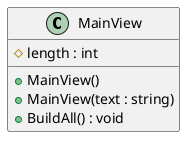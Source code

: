 @startuml MainView

class MainView
{
    # length : int 
    + MainView()
    + MainView(text : string)
    + BuildAll() : void
}

@enduml